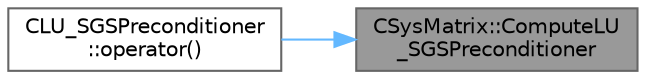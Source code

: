 digraph "CSysMatrix::ComputeLU_SGSPreconditioner"
{
 // LATEX_PDF_SIZE
  bgcolor="transparent";
  edge [fontname=Helvetica,fontsize=10,labelfontname=Helvetica,labelfontsize=10];
  node [fontname=Helvetica,fontsize=10,shape=box,height=0.2,width=0.4];
  rankdir="RL";
  Node1 [id="Node000001",label="CSysMatrix::ComputeLU\l_SGSPreconditioner",height=0.2,width=0.4,color="gray40", fillcolor="grey60", style="filled", fontcolor="black",tooltip="Multiply CSysVector by the preconditioner."];
  Node1 -> Node2 [id="edge1_Node000001_Node000002",dir="back",color="steelblue1",style="solid",tooltip=" "];
  Node2 [id="Node000002",label="CLU_SGSPreconditioner\l::operator()",height=0.2,width=0.4,color="grey40", fillcolor="white", style="filled",URL="$classCLU__SGSPreconditioner.html#a6b69a9509eb619422f49f84772338270",tooltip="operator that defines the preconditioner operation."];
}
